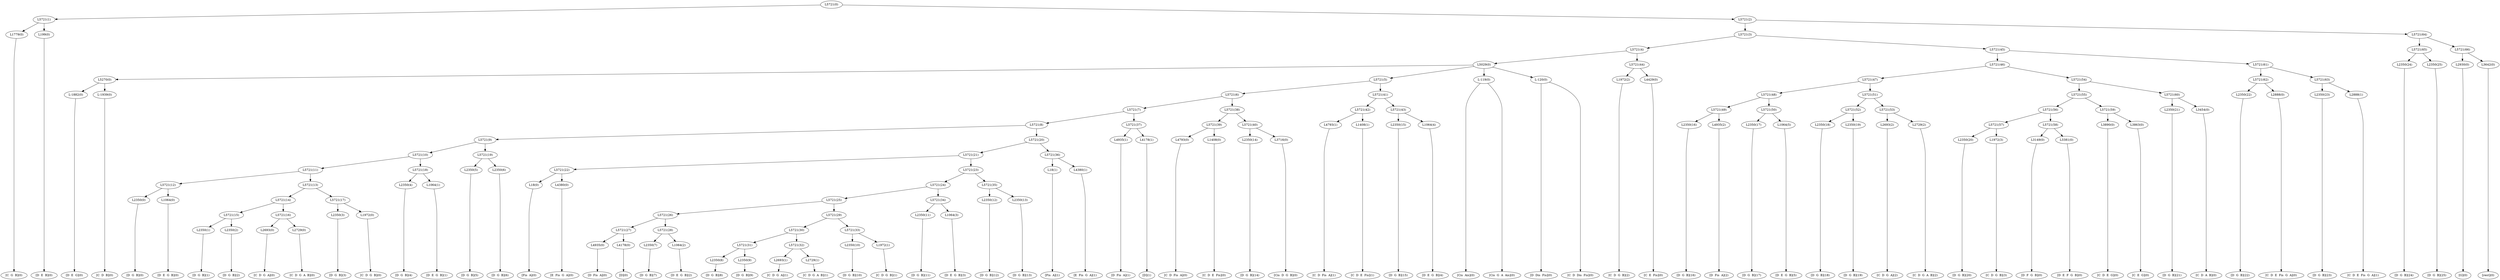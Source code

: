 digraph sample{
"L1779(0)"->"[C  G  B](0)"
"L199(0)"->"[D  E  B](0)"
"L5721(1)"->"L1779(0)"
"L5721(1)"->"L199(0)"
"L-1882(0)"->"[D  E  G](0)"
"L-1939(0)"->"[C  D  B](0)"
"L5270(0)"->"L-1882(0)"
"L5270(0)"->"L-1939(0)"
"L2350(0)"->"[D  G  B](0)"
"L1064(0)"->"[D  E  G  B](0)"
"L5721(12)"->"L2350(0)"
"L5721(12)"->"L1064(0)"
"L2350(1)"->"[D  G  B](1)"
"L2350(2)"->"[D  G  B](2)"
"L5721(15)"->"L2350(1)"
"L5721(15)"->"L2350(2)"
"L2693(0)"->"[C  D  G  A](0)"
"L2729(0)"->"[C  D  G  A  B](0)"
"L5721(16)"->"L2693(0)"
"L5721(16)"->"L2729(0)"
"L5721(14)"->"L5721(15)"
"L5721(14)"->"L5721(16)"
"L2350(3)"->"[D  G  B](3)"
"L1972(0)"->"[C  D  G  B](0)"
"L5721(17)"->"L2350(3)"
"L5721(17)"->"L1972(0)"
"L5721(13)"->"L5721(14)"
"L5721(13)"->"L5721(17)"
"L5721(11)"->"L5721(12)"
"L5721(11)"->"L5721(13)"
"L2350(4)"->"[D  G  B](4)"
"L1064(1)"->"[D  E  G  B](1)"
"L5721(18)"->"L2350(4)"
"L5721(18)"->"L1064(1)"
"L5721(10)"->"L5721(11)"
"L5721(10)"->"L5721(18)"
"L2350(5)"->"[D  G  B](5)"
"L2350(6)"->"[D  G  B](6)"
"L5721(19)"->"L2350(5)"
"L5721(19)"->"L2350(6)"
"L5721(9)"->"L5721(10)"
"L5721(9)"->"L5721(19)"
"L18(0)"->"[Fis  A](0)"
"L4380(0)"->"[E  Fis  G  A](0)"
"L5721(22)"->"L18(0)"
"L5721(22)"->"L4380(0)"
"L4935(0)"->"[D  Fis  A](0)"
"L4178(0)"->"[D](0)"
"L5721(27)"->"L4935(0)"
"L5721(27)"->"L4178(0)"
"L2350(7)"->"[D  G  B](7)"
"L1064(2)"->"[D  E  G  B](2)"
"L5721(28)"->"L2350(7)"
"L5721(28)"->"L1064(2)"
"L5721(26)"->"L5721(27)"
"L5721(26)"->"L5721(28)"
"L2350(8)"->"[D  G  B](8)"
"L2350(9)"->"[D  G  B](9)"
"L5721(31)"->"L2350(8)"
"L5721(31)"->"L2350(9)"
"L2693(1)"->"[C  D  G  A](1)"
"L2729(1)"->"[C  D  G  A  B](1)"
"L5721(32)"->"L2693(1)"
"L5721(32)"->"L2729(1)"
"L5721(30)"->"L5721(31)"
"L5721(30)"->"L5721(32)"
"L2350(10)"->"[D  G  B](10)"
"L1972(1)"->"[C  D  G  B](1)"
"L5721(33)"->"L2350(10)"
"L5721(33)"->"L1972(1)"
"L5721(29)"->"L5721(30)"
"L5721(29)"->"L5721(33)"
"L5721(25)"->"L5721(26)"
"L5721(25)"->"L5721(29)"
"L2350(11)"->"[D  G  B](11)"
"L1064(3)"->"[D  E  G  B](3)"
"L5721(34)"->"L2350(11)"
"L5721(34)"->"L1064(3)"
"L5721(24)"->"L5721(25)"
"L5721(24)"->"L5721(34)"
"L2350(12)"->"[D  G  B](12)"
"L2350(13)"->"[D  G  B](13)"
"L5721(35)"->"L2350(12)"
"L5721(35)"->"L2350(13)"
"L5721(23)"->"L5721(24)"
"L5721(23)"->"L5721(35)"
"L5721(21)"->"L5721(22)"
"L5721(21)"->"L5721(23)"
"L18(1)"->"[Fis  A](1)"
"L4380(1)"->"[E  Fis  G  A](1)"
"L5721(36)"->"L18(1)"
"L5721(36)"->"L4380(1)"
"L5721(20)"->"L5721(21)"
"L5721(20)"->"L5721(36)"
"L5721(8)"->"L5721(9)"
"L5721(8)"->"L5721(20)"
"L4935(1)"->"[D  Fis  A](1)"
"L4178(1)"->"[D](1)"
"L5721(37)"->"L4935(1)"
"L5721(37)"->"L4178(1)"
"L5721(7)"->"L5721(8)"
"L5721(7)"->"L5721(37)"
"L4793(0)"->"[C  D  Fis  A](0)"
"L1408(0)"->"[C  D  E  Fis](0)"
"L5721(39)"->"L4793(0)"
"L5721(39)"->"L1408(0)"
"L2350(14)"->"[D  G  B](14)"
"L3716(0)"->"[Cis  D  G  B](0)"
"L5721(40)"->"L2350(14)"
"L5721(40)"->"L3716(0)"
"L5721(38)"->"L5721(39)"
"L5721(38)"->"L5721(40)"
"L5721(6)"->"L5721(7)"
"L5721(6)"->"L5721(38)"
"L4793(1)"->"[C  D  Fis  A](1)"
"L1408(1)"->"[C  D  E  Fis](1)"
"L5721(42)"->"L4793(1)"
"L5721(42)"->"L1408(1)"
"L2350(15)"->"[D  G  B](15)"
"L1064(4)"->"[D  E  G  B](4)"
"L5721(43)"->"L2350(15)"
"L5721(43)"->"L1064(4)"
"L5721(41)"->"L5721(42)"
"L5721(41)"->"L5721(43)"
"L5721(5)"->"L5721(6)"
"L5721(5)"->"L5721(41)"
"L-119(0)"->"[Cis  Ais](0)"
"L-119(0)"->"[Cis  G  A  Ais](0)"
"L-120(0)"->"[D  Dis  Fis](0)"
"L-120(0)"->"[C  D  Dis  Fis](0)"
"L5029(0)"->"L5270(0)"
"L5029(0)"->"L5721(5)"
"L5029(0)"->"L-119(0)"
"L5029(0)"->"L-120(0)"
"L1972(2)"->"[C  D  G  B](2)"
"L4429(0)"->"[C  E  Fis](0)"
"L5721(44)"->"L1972(2)"
"L5721(44)"->"L4429(0)"
"L5721(4)"->"L5029(0)"
"L5721(4)"->"L5721(44)"
"L2350(16)"->"[D  G  B](16)"
"L4935(2)"->"[D  Fis  A](2)"
"L5721(49)"->"L2350(16)"
"L5721(49)"->"L4935(2)"
"L2350(17)"->"[D  G  B](17)"
"L1064(5)"->"[D  E  G  B](5)"
"L5721(50)"->"L2350(17)"
"L5721(50)"->"L1064(5)"
"L5721(48)"->"L5721(49)"
"L5721(48)"->"L5721(50)"
"L2350(18)"->"[D  G  B](18)"
"L2350(19)"->"[D  G  B](19)"
"L5721(52)"->"L2350(18)"
"L5721(52)"->"L2350(19)"
"L2693(2)"->"[C  D  G  A](2)"
"L2729(2)"->"[C  D  G  A  B](2)"
"L5721(53)"->"L2693(2)"
"L5721(53)"->"L2729(2)"
"L5721(51)"->"L5721(52)"
"L5721(51)"->"L5721(53)"
"L5721(47)"->"L5721(48)"
"L5721(47)"->"L5721(51)"
"L2350(20)"->"[D  G  B](20)"
"L1972(3)"->"[C  D  G  B](3)"
"L5721(57)"->"L2350(20)"
"L5721(57)"->"L1972(3)"
"L3149(0)"->"[D  F  G  B](0)"
"L3381(0)"->"[D  E  F  G  B](0)"
"L5721(58)"->"L3149(0)"
"L5721(58)"->"L3381(0)"
"L5721(56)"->"L5721(57)"
"L5721(56)"->"L5721(58)"
"L3890(0)"->"[C  D  E  G](0)"
"L3863(0)"->"[C  E  G](0)"
"L5721(59)"->"L3890(0)"
"L5721(59)"->"L3863(0)"
"L5721(55)"->"L5721(56)"
"L5721(55)"->"L5721(59)"
"L2350(21)"->"[D  G  B](21)"
"L3454(0)"->"[C  D  A  B](0)"
"L5721(60)"->"L2350(21)"
"L5721(60)"->"L3454(0)"
"L5721(54)"->"L5721(55)"
"L5721(54)"->"L5721(60)"
"L5721(46)"->"L5721(47)"
"L5721(46)"->"L5721(54)"
"L2350(22)"->"[D  G  B](22)"
"L2888(0)"->"[C  D  E  Fis  G  A](0)"
"L5721(62)"->"L2350(22)"
"L5721(62)"->"L2888(0)"
"L2350(23)"->"[D  G  B](23)"
"L2888(1)"->"[C  D  E  Fis  G  A](1)"
"L5721(63)"->"L2350(23)"
"L5721(63)"->"L2888(1)"
"L5721(61)"->"L5721(62)"
"L5721(61)"->"L5721(63)"
"L5721(45)"->"L5721(46)"
"L5721(45)"->"L5721(61)"
"L5721(3)"->"L5721(4)"
"L5721(3)"->"L5721(45)"
"L2350(24)"->"[D  G  B](24)"
"L2350(25)"->"[D  G  B](25)"
"L5721(65)"->"L2350(24)"
"L5721(65)"->"L2350(25)"
"L2930(0)"->"[G](0)"
"L3642(0)"->"[rest](0)"
"L5721(66)"->"L2930(0)"
"L5721(66)"->"L3642(0)"
"L5721(64)"->"L5721(65)"
"L5721(64)"->"L5721(66)"
"L5721(2)"->"L5721(3)"
"L5721(2)"->"L5721(64)"
"L5721(0)"->"L5721(1)"
"L5721(0)"->"L5721(2)"
{rank = min; "L5721(0)"}
{rank = same; "L5721(1)"; "L5721(2)";}
{rank = same; "L1779(0)"; "L199(0)"; "L5721(3)"; "L5721(64)";}
{rank = same; "L5721(4)"; "L5721(45)"; "L5721(65)"; "L5721(66)";}
{rank = same; "L5029(0)"; "L5721(44)"; "L5721(46)"; "L5721(61)"; "L2350(24)"; "L2350(25)"; "L2930(0)"; "L3642(0)";}
{rank = same; "L5270(0)"; "L5721(5)"; "L-119(0)"; "L-120(0)"; "L1972(2)"; "L4429(0)"; "L5721(47)"; "L5721(54)"; "L5721(62)"; "L5721(63)";}
{rank = same; "L-1882(0)"; "L-1939(0)"; "L5721(6)"; "L5721(41)"; "L5721(48)"; "L5721(51)"; "L5721(55)"; "L5721(60)"; "L2350(22)"; "L2888(0)"; "L2350(23)"; "L2888(1)";}
{rank = same; "L5721(7)"; "L5721(38)"; "L5721(42)"; "L5721(43)"; "L5721(49)"; "L5721(50)"; "L5721(52)"; "L5721(53)"; "L5721(56)"; "L5721(59)"; "L2350(21)"; "L3454(0)";}
{rank = same; "L5721(8)"; "L5721(37)"; "L5721(39)"; "L5721(40)"; "L4793(1)"; "L1408(1)"; "L2350(15)"; "L1064(4)"; "L2350(16)"; "L4935(2)"; "L2350(17)"; "L1064(5)"; "L2350(18)"; "L2350(19)"; "L2693(2)"; "L2729(2)"; "L5721(57)"; "L5721(58)"; "L3890(0)"; "L3863(0)";}
{rank = same; "L5721(9)"; "L5721(20)"; "L4935(1)"; "L4178(1)"; "L4793(0)"; "L1408(0)"; "L2350(14)"; "L3716(0)"; "L2350(20)"; "L1972(3)"; "L3149(0)"; "L3381(0)";}
{rank = same; "L5721(10)"; "L5721(19)"; "L5721(21)"; "L5721(36)";}
{rank = same; "L5721(11)"; "L5721(18)"; "L2350(5)"; "L2350(6)"; "L5721(22)"; "L5721(23)"; "L18(1)"; "L4380(1)";}
{rank = same; "L5721(12)"; "L5721(13)"; "L2350(4)"; "L1064(1)"; "L18(0)"; "L4380(0)"; "L5721(24)"; "L5721(35)";}
{rank = same; "L2350(0)"; "L1064(0)"; "L5721(14)"; "L5721(17)"; "L5721(25)"; "L5721(34)"; "L2350(12)"; "L2350(13)";}
{rank = same; "L5721(15)"; "L5721(16)"; "L2350(3)"; "L1972(0)"; "L5721(26)"; "L5721(29)"; "L2350(11)"; "L1064(3)";}
{rank = same; "L2350(1)"; "L2350(2)"; "L2693(0)"; "L2729(0)"; "L5721(27)"; "L5721(28)"; "L5721(30)"; "L5721(33)";}
{rank = same; "L4935(0)"; "L4178(0)"; "L2350(7)"; "L1064(2)"; "L5721(31)"; "L5721(32)"; "L2350(10)"; "L1972(1)";}
{rank = same; "L2350(8)"; "L2350(9)"; "L2693(1)"; "L2729(1)";}
{rank = max; "[C  D  A  B](0)"; "[C  D  B](0)"; "[C  D  Dis  Fis](0)"; "[C  D  E  Fis  G  A](0)"; "[C  D  E  Fis  G  A](1)"; "[C  D  E  Fis](0)"; "[C  D  E  Fis](1)"; "[C  D  E  G](0)"; "[C  D  Fis  A](0)"; "[C  D  Fis  A](1)"; "[C  D  G  A  B](0)"; "[C  D  G  A  B](1)"; "[C  D  G  A  B](2)"; "[C  D  G  A](0)"; "[C  D  G  A](1)"; "[C  D  G  A](2)"; "[C  D  G  B](0)"; "[C  D  G  B](1)"; "[C  D  G  B](2)"; "[C  D  G  B](3)"; "[C  E  Fis](0)"; "[C  E  G](0)"; "[C  G  B](0)"; "[Cis  Ais](0)"; "[Cis  D  G  B](0)"; "[Cis  G  A  Ais](0)"; "[D  Dis  Fis](0)"; "[D  E  B](0)"; "[D  E  F  G  B](0)"; "[D  E  G  B](0)"; "[D  E  G  B](1)"; "[D  E  G  B](2)"; "[D  E  G  B](3)"; "[D  E  G  B](4)"; "[D  E  G  B](5)"; "[D  E  G](0)"; "[D  F  G  B](0)"; "[D  Fis  A](0)"; "[D  Fis  A](1)"; "[D  Fis  A](2)"; "[D  G  B](0)"; "[D  G  B](1)"; "[D  G  B](10)"; "[D  G  B](11)"; "[D  G  B](12)"; "[D  G  B](13)"; "[D  G  B](14)"; "[D  G  B](15)"; "[D  G  B](16)"; "[D  G  B](17)"; "[D  G  B](18)"; "[D  G  B](19)"; "[D  G  B](2)"; "[D  G  B](20)"; "[D  G  B](21)"; "[D  G  B](22)"; "[D  G  B](23)"; "[D  G  B](24)"; "[D  G  B](25)"; "[D  G  B](3)"; "[D  G  B](4)"; "[D  G  B](5)"; "[D  G  B](6)"; "[D  G  B](7)"; "[D  G  B](8)"; "[D  G  B](9)"; "[D](0)"; "[D](1)"; "[E  Fis  G  A](0)"; "[E  Fis  G  A](1)"; "[Fis  A](0)"; "[Fis  A](1)"; "[G](0)"; "[rest](0)";}
}